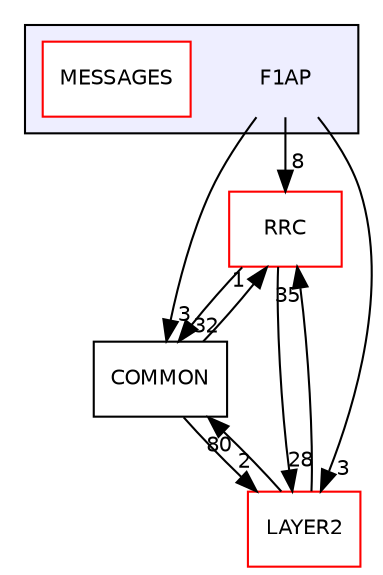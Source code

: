 digraph "F1AP" {
  compound=true
  node [ fontsize="10", fontname="Helvetica"];
  edge [ labelfontsize="10", labelfontname="Helvetica"];
  subgraph clusterdir_27afb3eaf452d08c2cfa483536242cc5 {
    graph [ bgcolor="#eeeeff", pencolor="black", label="" URL="dir_27afb3eaf452d08c2cfa483536242cc5.html"];
    dir_27afb3eaf452d08c2cfa483536242cc5 [shape=plaintext label="F1AP"];
    dir_afcc89fefdfd298134734f9ba73ca692 [shape=box label="MESSAGES" color="red" fillcolor="white" style="filled" URL="dir_afcc89fefdfd298134734f9ba73ca692.html"];
  }
  dir_be273f88df77d80d90cc38d9cfe431df [shape=box label="RRC" fillcolor="white" style="filled" color="red" URL="dir_be273f88df77d80d90cc38d9cfe431df.html"];
  dir_7df49ef0c5f0d4b2a785a319ccac4397 [shape=box label="COMMON" URL="dir_7df49ef0c5f0d4b2a785a319ccac4397.html"];
  dir_5ca6936ce087eee19ec76772880a265c [shape=box label="LAYER2" fillcolor="white" style="filled" color="red" URL="dir_5ca6936ce087eee19ec76772880a265c.html"];
  dir_be273f88df77d80d90cc38d9cfe431df->dir_7df49ef0c5f0d4b2a785a319ccac4397 [headlabel="32", labeldistance=1.5 headhref="dir_000022_000000.html"];
  dir_be273f88df77d80d90cc38d9cfe431df->dir_5ca6936ce087eee19ec76772880a265c [headlabel="28", labeldistance=1.5 headhref="dir_000022_000001.html"];
  dir_7df49ef0c5f0d4b2a785a319ccac4397->dir_be273f88df77d80d90cc38d9cfe431df [headlabel="1", labeldistance=1.5 headhref="dir_000000_000022.html"];
  dir_7df49ef0c5f0d4b2a785a319ccac4397->dir_5ca6936ce087eee19ec76772880a265c [headlabel="2", labeldistance=1.5 headhref="dir_000000_000001.html"];
  dir_5ca6936ce087eee19ec76772880a265c->dir_be273f88df77d80d90cc38d9cfe431df [headlabel="35", labeldistance=1.5 headhref="dir_000001_000022.html"];
  dir_5ca6936ce087eee19ec76772880a265c->dir_7df49ef0c5f0d4b2a785a319ccac4397 [headlabel="80", labeldistance=1.5 headhref="dir_000001_000000.html"];
  dir_27afb3eaf452d08c2cfa483536242cc5->dir_be273f88df77d80d90cc38d9cfe431df [headlabel="8", labeldistance=1.5 headhref="dir_000012_000022.html"];
  dir_27afb3eaf452d08c2cfa483536242cc5->dir_7df49ef0c5f0d4b2a785a319ccac4397 [headlabel="3", labeldistance=1.5 headhref="dir_000012_000000.html"];
  dir_27afb3eaf452d08c2cfa483536242cc5->dir_5ca6936ce087eee19ec76772880a265c [headlabel="3", labeldistance=1.5 headhref="dir_000012_000001.html"];
}
